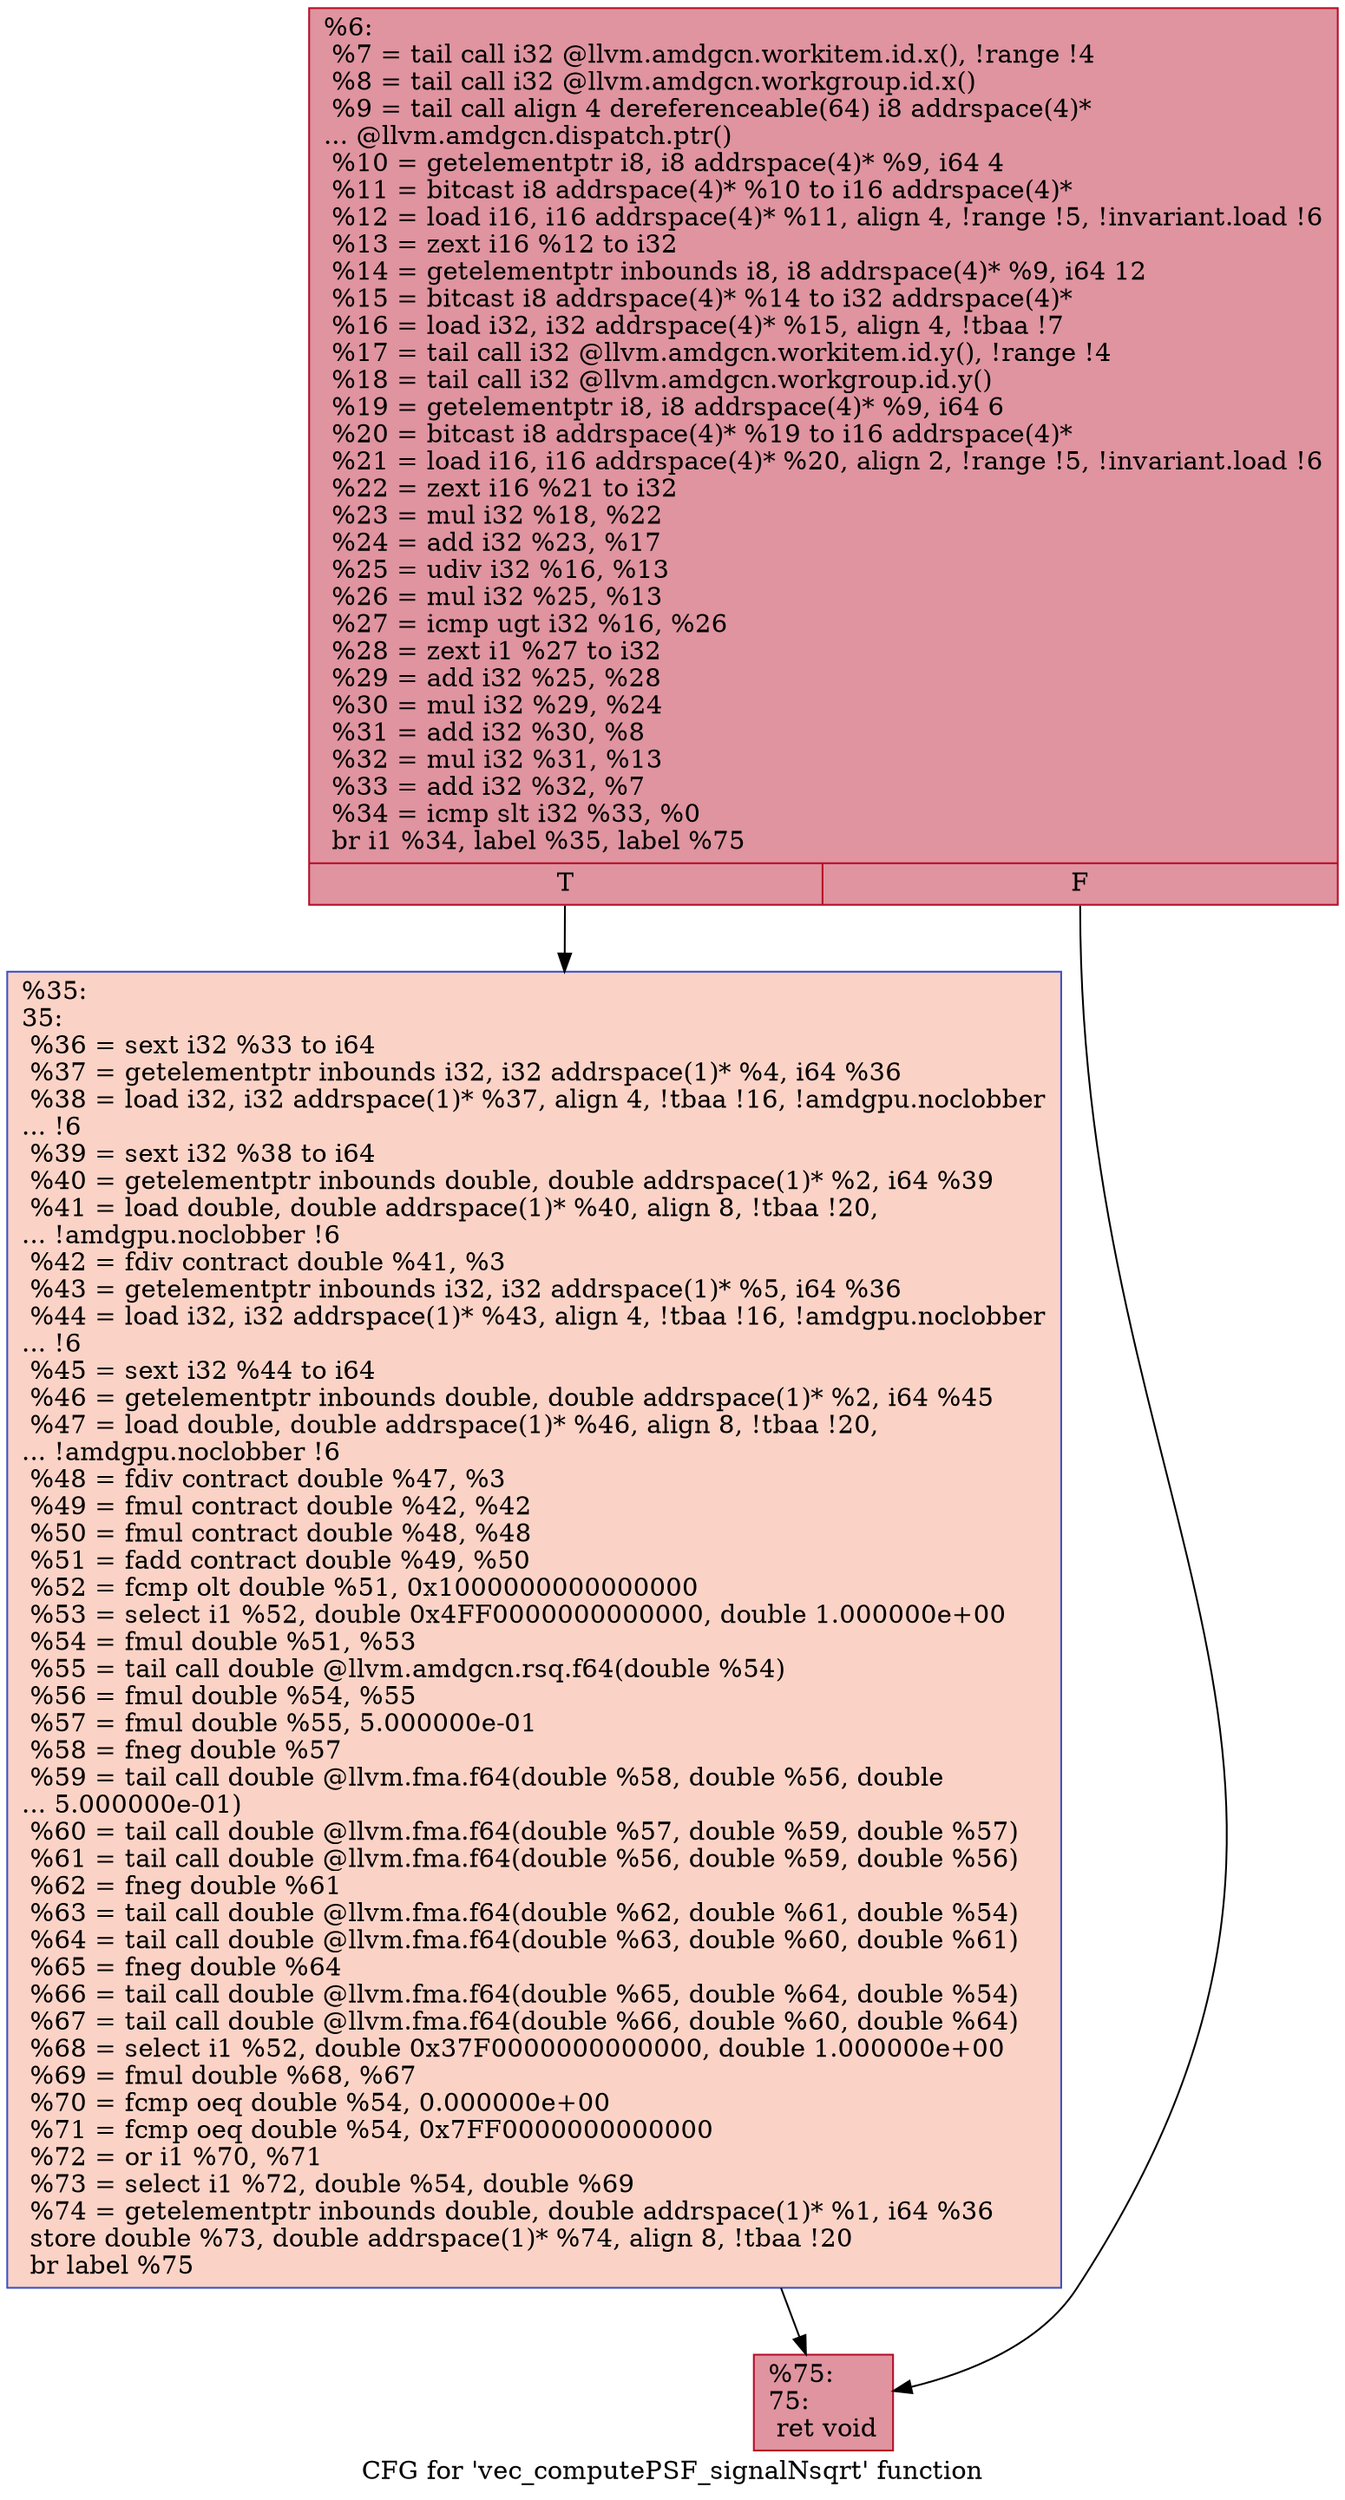digraph "CFG for 'vec_computePSF_signalNsqrt' function" {
	label="CFG for 'vec_computePSF_signalNsqrt' function";

	Node0x569e020 [shape=record,color="#b70d28ff", style=filled, fillcolor="#b70d2870",label="{%6:\l  %7 = tail call i32 @llvm.amdgcn.workitem.id.x(), !range !4\l  %8 = tail call i32 @llvm.amdgcn.workgroup.id.x()\l  %9 = tail call align 4 dereferenceable(64) i8 addrspace(4)*\l... @llvm.amdgcn.dispatch.ptr()\l  %10 = getelementptr i8, i8 addrspace(4)* %9, i64 4\l  %11 = bitcast i8 addrspace(4)* %10 to i16 addrspace(4)*\l  %12 = load i16, i16 addrspace(4)* %11, align 4, !range !5, !invariant.load !6\l  %13 = zext i16 %12 to i32\l  %14 = getelementptr inbounds i8, i8 addrspace(4)* %9, i64 12\l  %15 = bitcast i8 addrspace(4)* %14 to i32 addrspace(4)*\l  %16 = load i32, i32 addrspace(4)* %15, align 4, !tbaa !7\l  %17 = tail call i32 @llvm.amdgcn.workitem.id.y(), !range !4\l  %18 = tail call i32 @llvm.amdgcn.workgroup.id.y()\l  %19 = getelementptr i8, i8 addrspace(4)* %9, i64 6\l  %20 = bitcast i8 addrspace(4)* %19 to i16 addrspace(4)*\l  %21 = load i16, i16 addrspace(4)* %20, align 2, !range !5, !invariant.load !6\l  %22 = zext i16 %21 to i32\l  %23 = mul i32 %18, %22\l  %24 = add i32 %23, %17\l  %25 = udiv i32 %16, %13\l  %26 = mul i32 %25, %13\l  %27 = icmp ugt i32 %16, %26\l  %28 = zext i1 %27 to i32\l  %29 = add i32 %25, %28\l  %30 = mul i32 %29, %24\l  %31 = add i32 %30, %8\l  %32 = mul i32 %31, %13\l  %33 = add i32 %32, %7\l  %34 = icmp slt i32 %33, %0\l  br i1 %34, label %35, label %75\l|{<s0>T|<s1>F}}"];
	Node0x569e020:s0 -> Node0x56a00a0;
	Node0x569e020:s1 -> Node0x56a21b0;
	Node0x56a00a0 [shape=record,color="#3d50c3ff", style=filled, fillcolor="#f59c7d70",label="{%35:\l35:                                               \l  %36 = sext i32 %33 to i64\l  %37 = getelementptr inbounds i32, i32 addrspace(1)* %4, i64 %36\l  %38 = load i32, i32 addrspace(1)* %37, align 4, !tbaa !16, !amdgpu.noclobber\l... !6\l  %39 = sext i32 %38 to i64\l  %40 = getelementptr inbounds double, double addrspace(1)* %2, i64 %39\l  %41 = load double, double addrspace(1)* %40, align 8, !tbaa !20,\l... !amdgpu.noclobber !6\l  %42 = fdiv contract double %41, %3\l  %43 = getelementptr inbounds i32, i32 addrspace(1)* %5, i64 %36\l  %44 = load i32, i32 addrspace(1)* %43, align 4, !tbaa !16, !amdgpu.noclobber\l... !6\l  %45 = sext i32 %44 to i64\l  %46 = getelementptr inbounds double, double addrspace(1)* %2, i64 %45\l  %47 = load double, double addrspace(1)* %46, align 8, !tbaa !20,\l... !amdgpu.noclobber !6\l  %48 = fdiv contract double %47, %3\l  %49 = fmul contract double %42, %42\l  %50 = fmul contract double %48, %48\l  %51 = fadd contract double %49, %50\l  %52 = fcmp olt double %51, 0x1000000000000000\l  %53 = select i1 %52, double 0x4FF0000000000000, double 1.000000e+00\l  %54 = fmul double %51, %53\l  %55 = tail call double @llvm.amdgcn.rsq.f64(double %54)\l  %56 = fmul double %54, %55\l  %57 = fmul double %55, 5.000000e-01\l  %58 = fneg double %57\l  %59 = tail call double @llvm.fma.f64(double %58, double %56, double\l... 5.000000e-01)\l  %60 = tail call double @llvm.fma.f64(double %57, double %59, double %57)\l  %61 = tail call double @llvm.fma.f64(double %56, double %59, double %56)\l  %62 = fneg double %61\l  %63 = tail call double @llvm.fma.f64(double %62, double %61, double %54)\l  %64 = tail call double @llvm.fma.f64(double %63, double %60, double %61)\l  %65 = fneg double %64\l  %66 = tail call double @llvm.fma.f64(double %65, double %64, double %54)\l  %67 = tail call double @llvm.fma.f64(double %66, double %60, double %64)\l  %68 = select i1 %52, double 0x37F0000000000000, double 1.000000e+00\l  %69 = fmul double %68, %67\l  %70 = fcmp oeq double %54, 0.000000e+00\l  %71 = fcmp oeq double %54, 0x7FF0000000000000\l  %72 = or i1 %70, %71\l  %73 = select i1 %72, double %54, double %69\l  %74 = getelementptr inbounds double, double addrspace(1)* %1, i64 %36\l  store double %73, double addrspace(1)* %74, align 8, !tbaa !20\l  br label %75\l}"];
	Node0x56a00a0 -> Node0x56a21b0;
	Node0x56a21b0 [shape=record,color="#b70d28ff", style=filled, fillcolor="#b70d2870",label="{%75:\l75:                                               \l  ret void\l}"];
}
